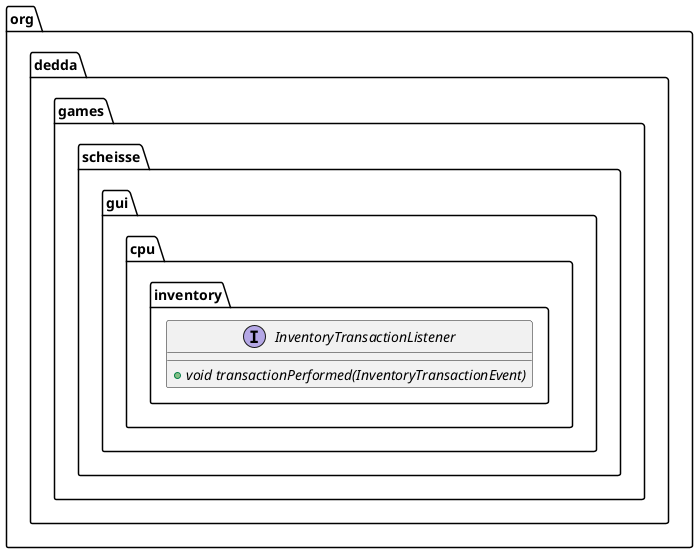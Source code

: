 @startuml
interface org.dedda.games.scheisse.gui.cpu.inventory.InventoryTransactionListener{
    + {abstract} void transactionPerformed(InventoryTransactionEvent)
}
@enduml